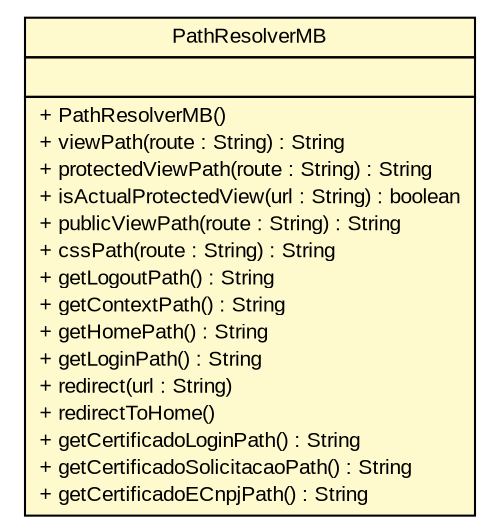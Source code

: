 #!/usr/local/bin/dot
#
# Class diagram 
# Generated by UMLGraph version R5_6 (http://www.umlgraph.org/)
#

digraph G {
	edge [fontname="arial",fontsize=10,labelfontname="arial",labelfontsize=10];
	node [fontname="arial",fontsize=10,shape=plaintext];
	nodesep=0.25;
	ranksep=0.5;
	// br.gov.to.sefaz.presentation.managedbean.PathResolverMB
	c984 [label=<<table title="br.gov.to.sefaz.presentation.managedbean.PathResolverMB" border="0" cellborder="1" cellspacing="0" cellpadding="2" port="p" bgcolor="lemonChiffon" href="./PathResolverMB.html">
		<tr><td><table border="0" cellspacing="0" cellpadding="1">
<tr><td align="center" balign="center"> PathResolverMB </td></tr>
		</table></td></tr>
		<tr><td><table border="0" cellspacing="0" cellpadding="1">
<tr><td align="left" balign="left">  </td></tr>
		</table></td></tr>
		<tr><td><table border="0" cellspacing="0" cellpadding="1">
<tr><td align="left" balign="left"> + PathResolverMB() </td></tr>
<tr><td align="left" balign="left"> + viewPath(route : String) : String </td></tr>
<tr><td align="left" balign="left"> + protectedViewPath(route : String) : String </td></tr>
<tr><td align="left" balign="left"> + isActualProtectedView(url : String) : boolean </td></tr>
<tr><td align="left" balign="left"> + publicViewPath(route : String) : String </td></tr>
<tr><td align="left" balign="left"> + cssPath(route : String) : String </td></tr>
<tr><td align="left" balign="left"> + getLogoutPath() : String </td></tr>
<tr><td align="left" balign="left"> + getContextPath() : String </td></tr>
<tr><td align="left" balign="left"> + getHomePath() : String </td></tr>
<tr><td align="left" balign="left"> + getLoginPath() : String </td></tr>
<tr><td align="left" balign="left"> + redirect(url : String) </td></tr>
<tr><td align="left" balign="left"> + redirectToHome() </td></tr>
<tr><td align="left" balign="left"> + getCertificadoLoginPath() : String </td></tr>
<tr><td align="left" balign="left"> + getCertificadoSolicitacaoPath() : String </td></tr>
<tr><td align="left" balign="left"> + getCertificadoECnpjPath() : String </td></tr>
		</table></td></tr>
		</table>>, URL="./PathResolverMB.html", fontname="arial", fontcolor="black", fontsize=10.0];
}

